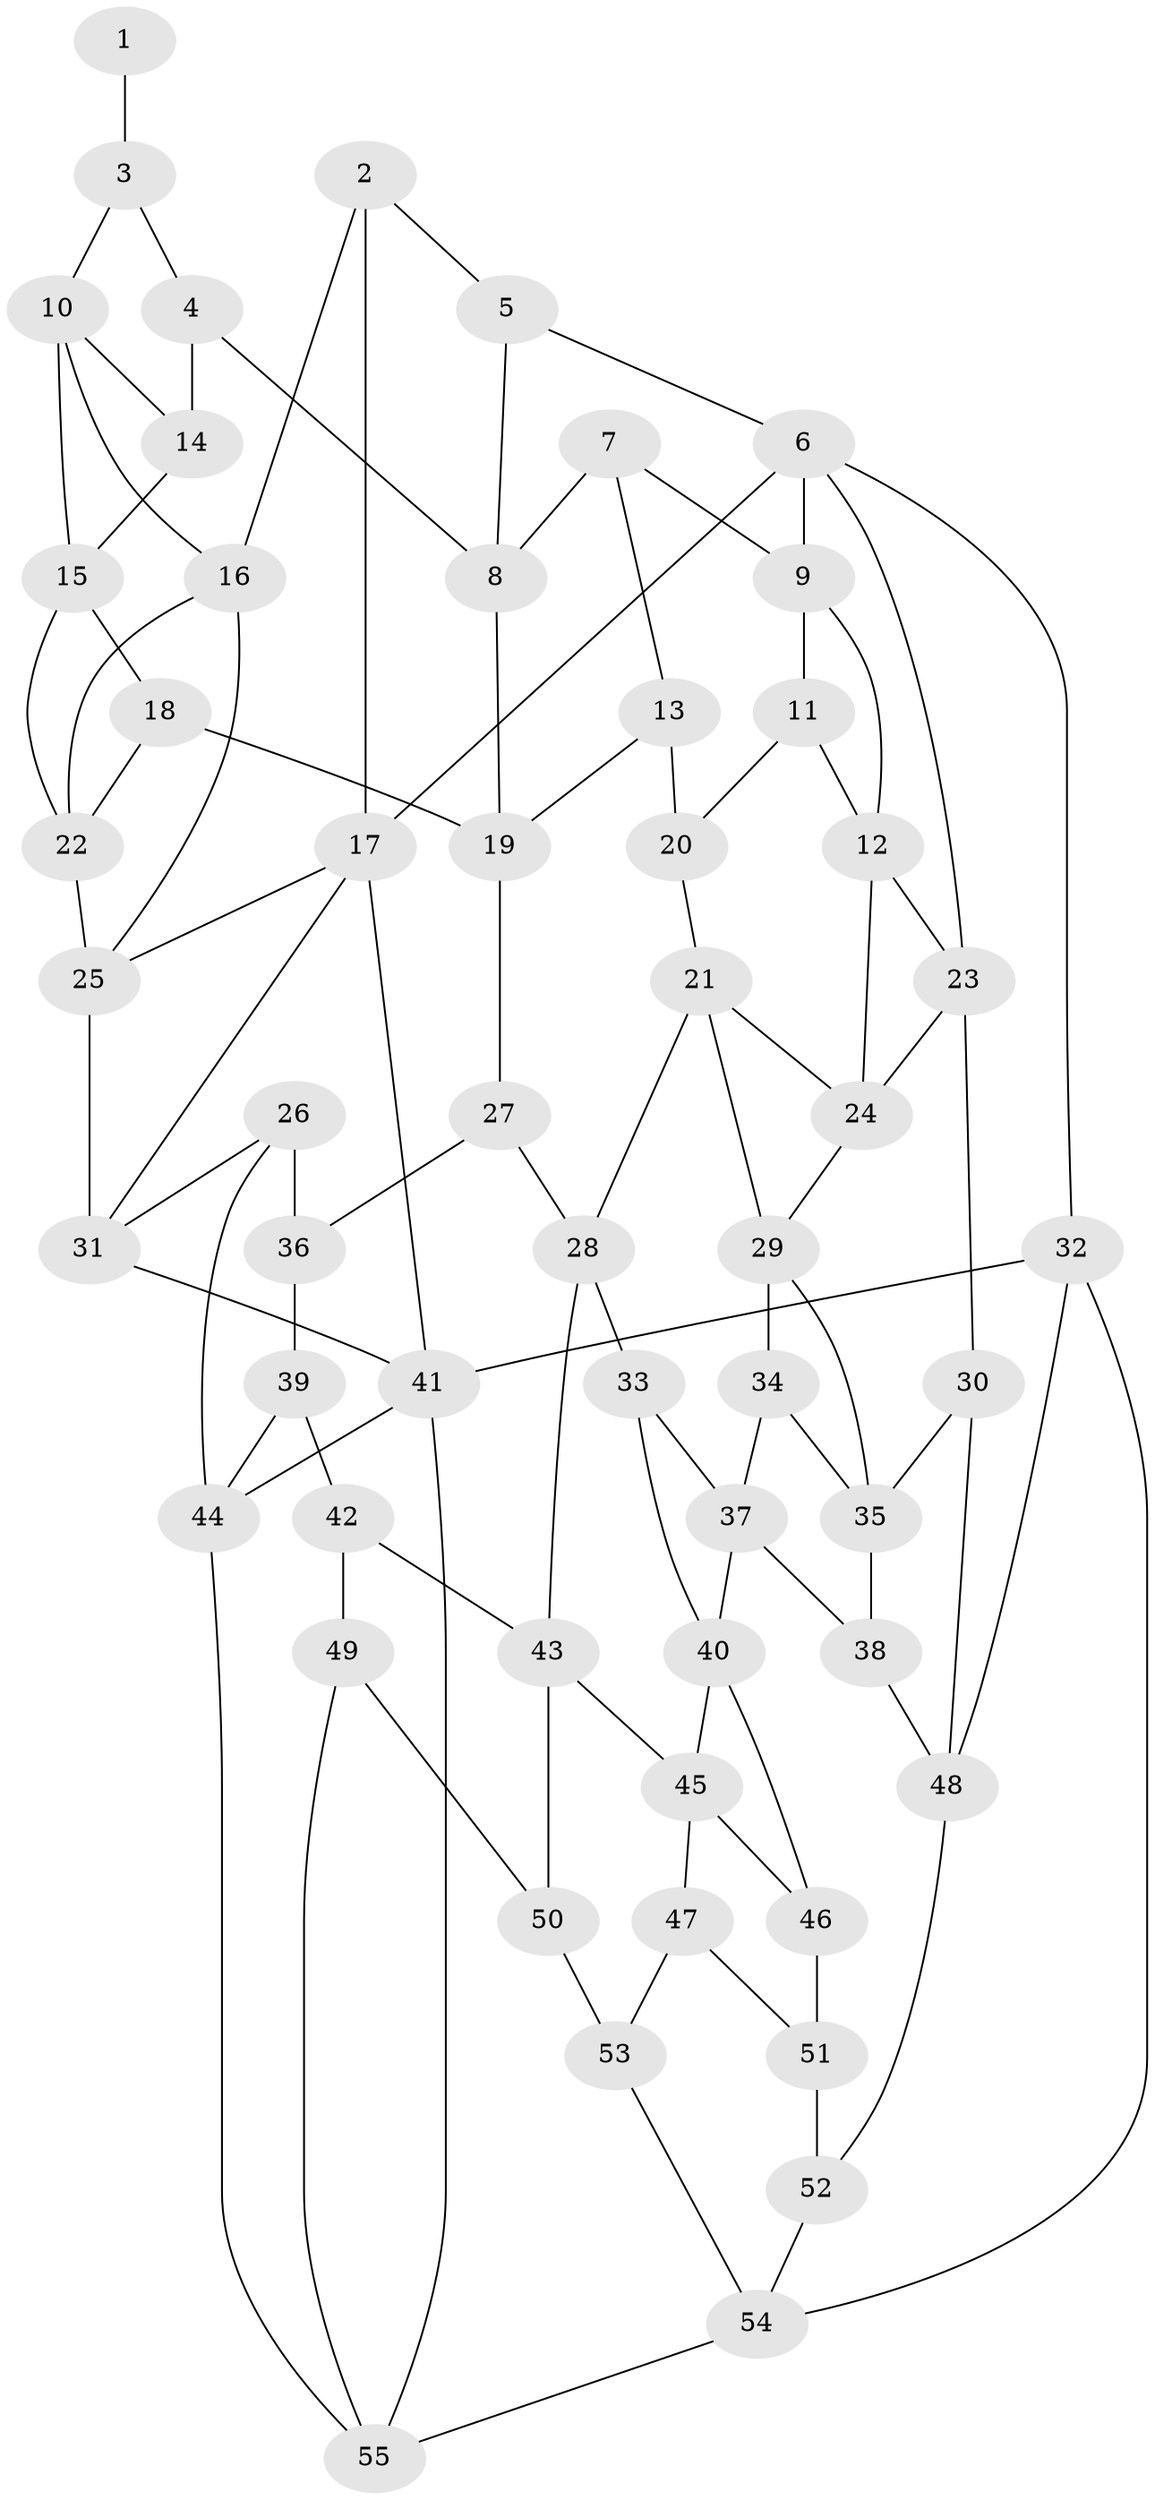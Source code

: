 // original degree distribution, {3: 0.01818181818181818, 6: 0.23636363636363636, 5: 0.4909090909090909, 4: 0.2545454545454545}
// Generated by graph-tools (version 1.1) at 2025/03/03/09/25 03:03:19]
// undirected, 55 vertices, 97 edges
graph export_dot {
graph [start="1"]
  node [color=gray90,style=filled];
  1;
  2;
  3;
  4;
  5;
  6;
  7;
  8;
  9;
  10;
  11;
  12;
  13;
  14;
  15;
  16;
  17;
  18;
  19;
  20;
  21;
  22;
  23;
  24;
  25;
  26;
  27;
  28;
  29;
  30;
  31;
  32;
  33;
  34;
  35;
  36;
  37;
  38;
  39;
  40;
  41;
  42;
  43;
  44;
  45;
  46;
  47;
  48;
  49;
  50;
  51;
  52;
  53;
  54;
  55;
  1 -- 3 [weight=2.0];
  2 -- 5 [weight=1.0];
  2 -- 16 [weight=1.0];
  2 -- 17 [weight=1.0];
  3 -- 4 [weight=1.0];
  3 -- 10 [weight=1.0];
  4 -- 8 [weight=1.0];
  4 -- 14 [weight=2.0];
  5 -- 6 [weight=1.0];
  5 -- 8 [weight=1.0];
  6 -- 9 [weight=1.0];
  6 -- 17 [weight=1.0];
  6 -- 23 [weight=1.0];
  6 -- 32 [weight=1.0];
  7 -- 8 [weight=1.0];
  7 -- 9 [weight=1.0];
  7 -- 13 [weight=1.0];
  8 -- 19 [weight=1.0];
  9 -- 11 [weight=1.0];
  9 -- 12 [weight=1.0];
  10 -- 14 [weight=1.0];
  10 -- 15 [weight=1.0];
  10 -- 16 [weight=1.0];
  11 -- 12 [weight=1.0];
  11 -- 20 [weight=1.0];
  12 -- 23 [weight=1.0];
  12 -- 24 [weight=1.0];
  13 -- 19 [weight=1.0];
  13 -- 20 [weight=2.0];
  14 -- 15 [weight=1.0];
  15 -- 18 [weight=1.0];
  15 -- 22 [weight=1.0];
  16 -- 22 [weight=1.0];
  16 -- 25 [weight=1.0];
  17 -- 25 [weight=1.0];
  17 -- 31 [weight=1.0];
  17 -- 41 [weight=1.0];
  18 -- 19 [weight=1.0];
  18 -- 22 [weight=1.0];
  19 -- 27 [weight=1.0];
  20 -- 21 [weight=1.0];
  21 -- 24 [weight=1.0];
  21 -- 28 [weight=1.0];
  21 -- 29 [weight=1.0];
  22 -- 25 [weight=1.0];
  23 -- 24 [weight=1.0];
  23 -- 30 [weight=1.0];
  24 -- 29 [weight=1.0];
  25 -- 31 [weight=1.0];
  26 -- 31 [weight=1.0];
  26 -- 36 [weight=1.0];
  26 -- 44 [weight=1.0];
  27 -- 28 [weight=1.0];
  27 -- 36 [weight=2.0];
  28 -- 33 [weight=1.0];
  28 -- 43 [weight=1.0];
  29 -- 34 [weight=1.0];
  29 -- 35 [weight=1.0];
  30 -- 35 [weight=1.0];
  30 -- 48 [weight=1.0];
  31 -- 41 [weight=1.0];
  32 -- 41 [weight=1.0];
  32 -- 48 [weight=1.0];
  32 -- 54 [weight=1.0];
  33 -- 37 [weight=1.0];
  33 -- 40 [weight=1.0];
  34 -- 35 [weight=1.0];
  34 -- 37 [weight=1.0];
  35 -- 38 [weight=1.0];
  36 -- 39 [weight=1.0];
  37 -- 38 [weight=1.0];
  37 -- 40 [weight=1.0];
  38 -- 48 [weight=1.0];
  39 -- 42 [weight=1.0];
  39 -- 44 [weight=1.0];
  40 -- 45 [weight=1.0];
  40 -- 46 [weight=1.0];
  41 -- 44 [weight=1.0];
  41 -- 55 [weight=1.0];
  42 -- 43 [weight=1.0];
  42 -- 49 [weight=2.0];
  43 -- 45 [weight=1.0];
  43 -- 50 [weight=1.0];
  44 -- 55 [weight=1.0];
  45 -- 46 [weight=1.0];
  45 -- 47 [weight=1.0];
  46 -- 51 [weight=1.0];
  47 -- 51 [weight=1.0];
  47 -- 53 [weight=1.0];
  48 -- 52 [weight=1.0];
  49 -- 50 [weight=1.0];
  49 -- 55 [weight=1.0];
  50 -- 53 [weight=2.0];
  51 -- 52 [weight=2.0];
  52 -- 54 [weight=1.0];
  53 -- 54 [weight=1.0];
  54 -- 55 [weight=1.0];
}
